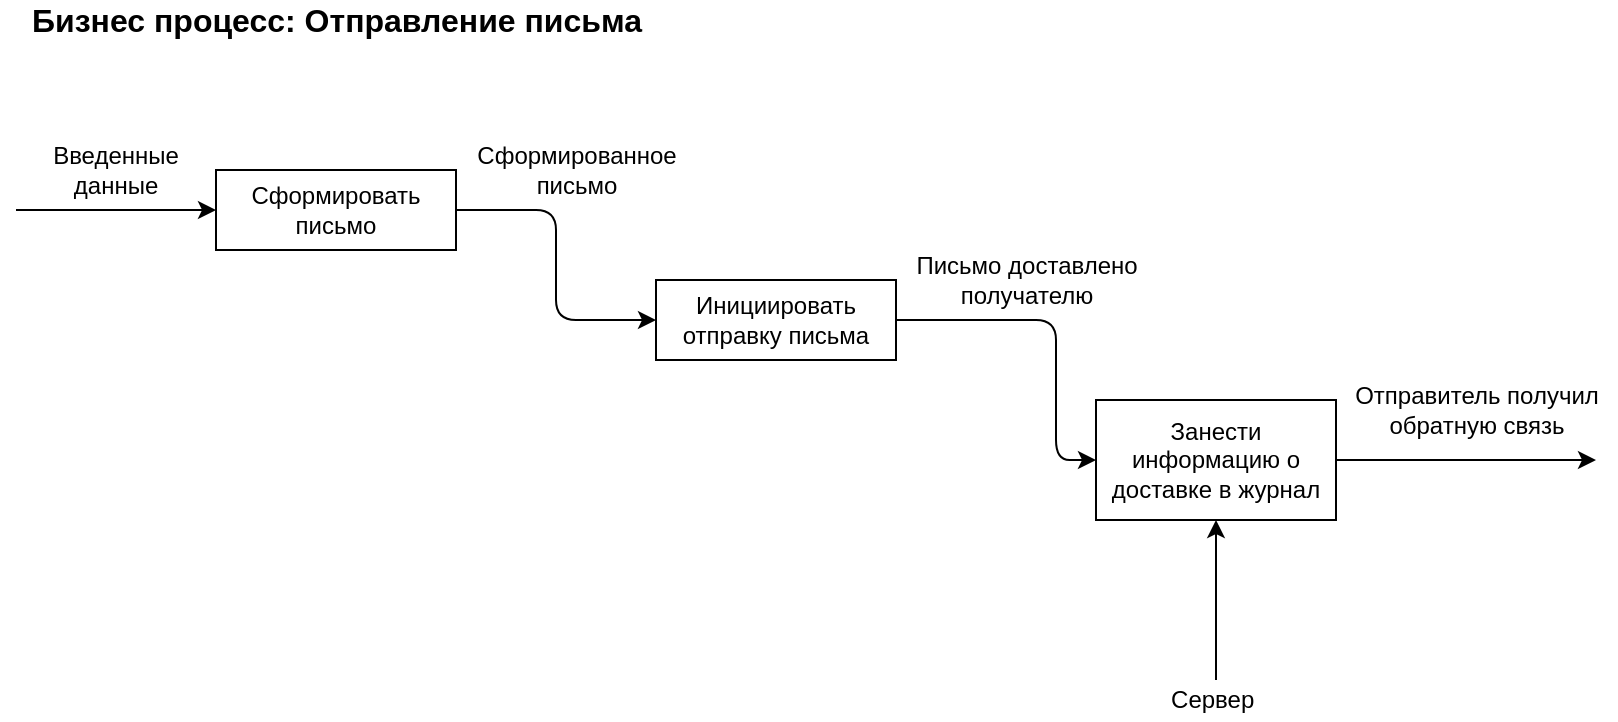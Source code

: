<mxfile version="13.9.8" type="device"><diagram id="QJ_wrkE2iBLfJdj3FvnO" name="Page-1"><mxGraphModel dx="868" dy="515" grid="1" gridSize="10" guides="1" tooltips="1" connect="1" arrows="1" fold="1" page="1" pageScale="1" pageWidth="827" pageHeight="1169" math="0" shadow="0"><root><mxCell id="0"/><mxCell id="1" parent="0"/><mxCell id="ReavOpMbq3bbY6SXpG-S-69" value="" style="endArrow=classic;html=1;entryX=0;entryY=0.5;entryDx=0;entryDy=0;" parent="1" target="ReavOpMbq3bbY6SXpG-S-71" edge="1"><mxGeometry width="50" height="50" relative="1" as="geometry"><mxPoint x="20" y="125" as="sourcePoint"/><mxPoint x="120" y="115" as="targetPoint"/></mxGeometry></mxCell><mxCell id="ReavOpMbq3bbY6SXpG-S-70" value="Введенные данные" style="text;html=1;strokeColor=none;fillColor=none;align=center;verticalAlign=middle;whiteSpace=wrap;rounded=0;" parent="1" vertex="1"><mxGeometry x="50" y="95" width="40" height="20" as="geometry"/></mxCell><mxCell id="ReavOpMbq3bbY6SXpG-S-71" value="Сформировать&lt;br&gt;письмо" style="rounded=0;whiteSpace=wrap;html=1;" parent="1" vertex="1"><mxGeometry x="120" y="105" width="120" height="40" as="geometry"/></mxCell><mxCell id="ReavOpMbq3bbY6SXpG-S-72" value="Инициировать отправку письма" style="rounded=0;whiteSpace=wrap;html=1;" parent="1" vertex="1"><mxGeometry x="340" y="160" width="120" height="40" as="geometry"/></mxCell><mxCell id="ReavOpMbq3bbY6SXpG-S-73" value="" style="endArrow=classic;html=1;exitX=1;exitY=0.5;exitDx=0;exitDy=0;entryX=0;entryY=0.5;entryDx=0;entryDy=0;" parent="1" source="ReavOpMbq3bbY6SXpG-S-71" target="ReavOpMbq3bbY6SXpG-S-72" edge="1"><mxGeometry width="50" height="50" relative="1" as="geometry"><mxPoint x="290" y="150" as="sourcePoint"/><mxPoint x="340" y="100" as="targetPoint"/><Array as="points"><mxPoint x="290" y="125"/><mxPoint x="290" y="180"/></Array></mxGeometry></mxCell><mxCell id="ReavOpMbq3bbY6SXpG-S-74" value="Сформированное&lt;br&gt;письмо" style="text;html=1;align=center;verticalAlign=middle;resizable=0;points=[];autosize=1;" parent="1" vertex="1"><mxGeometry x="240" y="90" width="120" height="30" as="geometry"/></mxCell><mxCell id="ReavOpMbq3bbY6SXpG-S-75" value="" style="endArrow=classic;html=1;exitX=1;exitY=0.5;exitDx=0;exitDy=0;entryX=0;entryY=0.5;entryDx=0;entryDy=0;" parent="1" source="ReavOpMbq3bbY6SXpG-S-72" target="ReavOpMbq3bbY6SXpG-S-77" edge="1"><mxGeometry width="50" height="50" relative="1" as="geometry"><mxPoint x="500" y="220" as="sourcePoint"/><mxPoint x="530" y="180" as="targetPoint"/><Array as="points"><mxPoint x="540" y="180"/><mxPoint x="540" y="250"/></Array></mxGeometry></mxCell><mxCell id="ReavOpMbq3bbY6SXpG-S-76" value="Письмо доставлено&lt;br&gt;получателю" style="text;html=1;align=center;verticalAlign=middle;resizable=0;points=[];autosize=1;" parent="1" vertex="1"><mxGeometry x="460" y="145" width="130" height="30" as="geometry"/></mxCell><mxCell id="ReavOpMbq3bbY6SXpG-S-77" value="Занести информацию о доставке в журнал" style="rounded=0;whiteSpace=wrap;html=1;" parent="1" vertex="1"><mxGeometry x="560" y="220" width="120" height="60" as="geometry"/></mxCell><mxCell id="ReavOpMbq3bbY6SXpG-S-78" value="" style="endArrow=classic;html=1;exitX=1;exitY=0.5;exitDx=0;exitDy=0;" parent="1" source="ReavOpMbq3bbY6SXpG-S-77" edge="1"><mxGeometry width="50" height="50" relative="1" as="geometry"><mxPoint x="710" y="280" as="sourcePoint"/><mxPoint x="810" y="250" as="targetPoint"/></mxGeometry></mxCell><mxCell id="ReavOpMbq3bbY6SXpG-S-79" value="Отправитель получил &lt;br&gt;обратную связь" style="text;html=1;align=center;verticalAlign=middle;resizable=0;points=[];autosize=1;" parent="1" vertex="1"><mxGeometry x="680" y="210" width="140" height="30" as="geometry"/></mxCell><mxCell id="ReavOpMbq3bbY6SXpG-S-80" value="&lt;font style=&quot;font-size: 16px&quot;&gt;&lt;b&gt;Бизнес процесс: Отправление письма&lt;/b&gt;&lt;/font&gt;" style="text;html=1;align=center;verticalAlign=middle;resizable=0;points=[];autosize=1;" parent="1" vertex="1"><mxGeometry x="20" y="20" width="320" height="20" as="geometry"/></mxCell><mxCell id="ReavOpMbq3bbY6SXpG-S-81" value="" style="endArrow=classic;html=1;entryX=0.5;entryY=1;entryDx=0;entryDy=0;" parent="1" target="ReavOpMbq3bbY6SXpG-S-77" edge="1"><mxGeometry width="50" height="50" relative="1" as="geometry"><mxPoint x="620" y="360" as="sourcePoint"/><mxPoint x="670" y="330" as="targetPoint"/></mxGeometry></mxCell><mxCell id="ReavOpMbq3bbY6SXpG-S-82" value="Сервер&amp;nbsp;" style="text;html=1;strokeColor=none;fillColor=none;align=center;verticalAlign=middle;whiteSpace=wrap;rounded=0;" parent="1" vertex="1"><mxGeometry x="600" y="360" width="40" height="20" as="geometry"/></mxCell></root></mxGraphModel></diagram></mxfile>